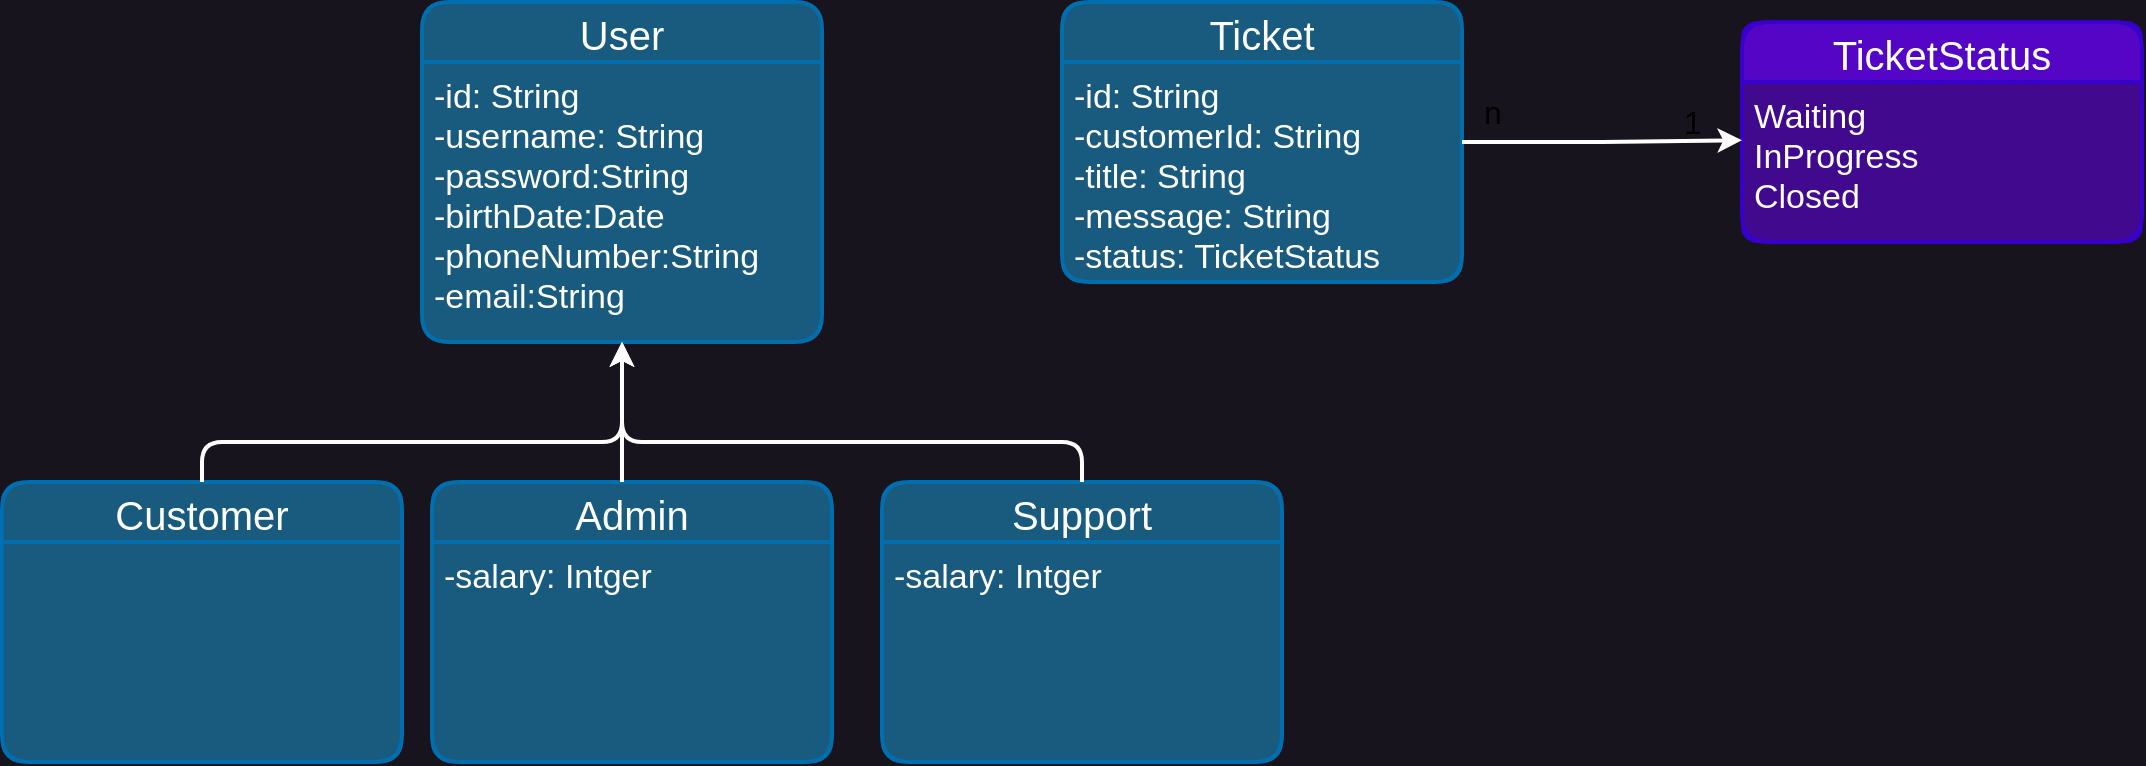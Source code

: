 <mxfile>
    <diagram id="tO_ODK_CuJMlCSiaje3W" name="Page-1">
        <mxGraphModel dx="1598" dy="2249" grid="1" gridSize="10" guides="1" tooltips="1" connect="1" arrows="1" fold="1" page="1" pageScale="1" pageWidth="850" pageHeight="1100" background="#18141d" math="0" shadow="0">
            <root>
                <mxCell id="0"/>
                <mxCell id="1" parent="0"/>
                <mxCell id="55" value="" style="group;sketch=0;strokeColor=none;fontFamily=Helvetica;fontSize=11;fontColor=default;fillColor=none;" parent="1" vertex="1" connectable="0">
                    <mxGeometry x="-530" y="-400" width="200" height="170" as="geometry"/>
                </mxCell>
                <mxCell id="56" value="" style="rounded=1;whiteSpace=wrap;html=1;sketch=0;strokeColor=#006EAF;fillColor=#1ba1e2;arcSize=7;fontColor=#ffffff;fillOpacity=50;fontFamily=Helvetica;fontSize=11;" parent="55" vertex="1">
                    <mxGeometry width="200" height="170" as="geometry"/>
                </mxCell>
                <mxCell id="57" value="User" style="swimlane;childLayout=stackLayout;horizontal=1;startSize=30;horizontalStack=0;rounded=1;fontSize=20;fontStyle=0;strokeWidth=2;resizeParent=0;resizeLast=1;shadow=0;dashed=0;align=center;fillColor=none;fontColor=#ffffff;strokeColor=#006EAF;fillOpacity=50;sketch=0;fontFamily=Helvetica;" parent="55" vertex="1">
                    <mxGeometry width="200" height="170" as="geometry"/>
                </mxCell>
                <mxCell id="58" value="-id: String&#10;-username: String&#10;-password:String&#10;-birthDate:Date&#10;-phoneNumber:String&#10;-email:String" style="align=left;strokeColor=none;fillColor=none;spacingLeft=4;fontSize=17;verticalAlign=top;resizable=0;rotatable=0;part=1;fontColor=#ffffff;fillOpacity=50;sketch=0;fontFamily=Helvetica;" parent="57" vertex="1">
                    <mxGeometry y="30" width="200" height="140" as="geometry"/>
                </mxCell>
                <mxCell id="59" value="" style="group;sketch=0;strokeColor=none;fontFamily=Helvetica;fontSize=11;fontColor=default;fillColor=none;" parent="1" vertex="1" connectable="0">
                    <mxGeometry x="-300" y="-160.0" width="200" height="140" as="geometry"/>
                </mxCell>
                <mxCell id="60" value="" style="rounded=1;whiteSpace=wrap;html=1;sketch=0;strokeColor=#006EAF;fillColor=#1ba1e2;arcSize=7;fontColor=#ffffff;fillOpacity=50;fontFamily=Helvetica;fontSize=11;" parent="59" vertex="1">
                    <mxGeometry width="200" height="140" as="geometry"/>
                </mxCell>
                <mxCell id="61" value="Support" style="swimlane;childLayout=stackLayout;horizontal=1;startSize=30;horizontalStack=0;rounded=1;fontSize=20;fontStyle=0;strokeWidth=2;resizeParent=0;resizeLast=1;shadow=0;dashed=0;align=center;fillColor=none;fontColor=#ffffff;strokeColor=#006EAF;fillOpacity=50;sketch=0;fontFamily=Helvetica;" parent="59" vertex="1">
                    <mxGeometry width="200" height="140" as="geometry"/>
                </mxCell>
                <mxCell id="62" value="-salary: Intger" style="align=left;strokeColor=none;fillColor=none;spacingLeft=4;fontSize=17;verticalAlign=top;resizable=0;rotatable=0;part=1;fontColor=#ffffff;fillOpacity=50;sketch=0;fontFamily=Helvetica;" parent="61" vertex="1">
                    <mxGeometry y="30" width="200" height="110" as="geometry"/>
                </mxCell>
                <mxCell id="63" value="" style="group;sketch=0;strokeColor=none;fontFamily=Helvetica;fontSize=11;fontColor=default;fillColor=none;" parent="1" vertex="1" connectable="0">
                    <mxGeometry x="-525" y="-160.0" width="200" height="140" as="geometry"/>
                </mxCell>
                <mxCell id="64" value="" style="rounded=1;whiteSpace=wrap;html=1;sketch=0;strokeColor=#006EAF;fillColor=#1ba1e2;arcSize=7;fontColor=#ffffff;fillOpacity=50;fontFamily=Helvetica;fontSize=11;" parent="63" vertex="1">
                    <mxGeometry width="200" height="140" as="geometry"/>
                </mxCell>
                <mxCell id="65" value="Admin" style="swimlane;childLayout=stackLayout;horizontal=1;startSize=30;horizontalStack=0;rounded=1;fontSize=20;fontStyle=0;strokeWidth=2;resizeParent=0;resizeLast=1;shadow=0;dashed=0;align=center;fillColor=none;fontColor=#ffffff;strokeColor=#006EAF;fillOpacity=50;sketch=0;fontFamily=Helvetica;" parent="63" vertex="1">
                    <mxGeometry width="200" height="140" as="geometry"/>
                </mxCell>
                <mxCell id="66" value="-salary: Intger" style="align=left;strokeColor=none;fillColor=none;spacingLeft=4;fontSize=17;verticalAlign=top;resizable=0;rotatable=0;part=1;fontColor=#ffffff;fillOpacity=50;sketch=0;fontFamily=Helvetica;" parent="65" vertex="1">
                    <mxGeometry y="30" width="200" height="110" as="geometry"/>
                </mxCell>
                <mxCell id="67" value="" style="group;sketch=0;strokeColor=none;fontFamily=Helvetica;fontSize=11;fontColor=default;fillColor=none;" parent="1" vertex="1" connectable="0">
                    <mxGeometry x="-740" y="-160.0" width="200" height="140" as="geometry"/>
                </mxCell>
                <mxCell id="68" value="" style="rounded=1;whiteSpace=wrap;html=1;sketch=0;strokeColor=#006EAF;fillColor=#1ba1e2;arcSize=7;fontColor=#ffffff;fillOpacity=50;fontFamily=Helvetica;fontSize=11;" parent="67" vertex="1">
                    <mxGeometry width="200" height="140" as="geometry"/>
                </mxCell>
                <mxCell id="69" value="Customer" style="swimlane;childLayout=stackLayout;horizontal=1;startSize=30;horizontalStack=0;rounded=1;fontSize=20;fontStyle=0;strokeWidth=2;resizeParent=0;resizeLast=1;shadow=0;dashed=0;align=center;fillColor=none;fontColor=#ffffff;strokeColor=#006EAF;fillOpacity=50;sketch=0;fontFamily=Helvetica;" parent="67" vertex="1">
                    <mxGeometry width="200" height="140" as="geometry"/>
                </mxCell>
                <mxCell id="83" value="" style="group" parent="1" vertex="1" connectable="0">
                    <mxGeometry x="-210" y="-400" width="540" height="140" as="geometry"/>
                </mxCell>
                <mxCell id="46" value="" style="group" parent="83" vertex="1" connectable="0">
                    <mxGeometry width="200" height="140" as="geometry"/>
                </mxCell>
                <mxCell id="45" value="" style="rounded=1;whiteSpace=wrap;html=1;sketch=0;strokeColor=#006EAF;fillColor=#1ba1e2;arcSize=7;fontColor=#ffffff;fillOpacity=50;" parent="46" vertex="1">
                    <mxGeometry width="200" height="140" as="geometry"/>
                </mxCell>
                <mxCell id="27" value="Ticket" style="swimlane;childLayout=stackLayout;horizontal=1;startSize=30;horizontalStack=0;rounded=1;fontSize=20;fontStyle=0;strokeWidth=2;resizeParent=0;resizeLast=1;shadow=0;dashed=0;align=center;fillColor=none;fontColor=#ffffff;strokeColor=#006EAF;fillOpacity=50;" parent="46" vertex="1">
                    <mxGeometry width="200" height="140" as="geometry"/>
                </mxCell>
                <mxCell id="28" value="-id: String&#10;-customerId: String&#10;-title: String&#10;-message: String&#10;-status: TicketStatus" style="align=left;strokeColor=none;fillColor=none;spacingLeft=4;fontSize=17;verticalAlign=top;resizable=0;rotatable=0;part=1;fontColor=#ffffff;fillOpacity=50;" parent="27" vertex="1">
                    <mxGeometry y="30" width="200" height="110" as="geometry"/>
                </mxCell>
                <mxCell id="51" value="" style="group" parent="83" vertex="1" connectable="0">
                    <mxGeometry x="340" y="10" width="200" height="110" as="geometry"/>
                </mxCell>
                <mxCell id="48" value="" style="rounded=1;whiteSpace=wrap;html=1;sketch=0;strokeColor=#3700CC;fillColor=#6a00ff;arcSize=7;fontColor=#ffffff;fillOpacity=50;" parent="51" vertex="1">
                    <mxGeometry width="200" height="110" as="geometry"/>
                </mxCell>
                <mxCell id="49" value="TicketStatus" style="swimlane;childLayout=stackLayout;horizontal=1;startSize=30;horizontalStack=0;rounded=1;fontSize=20;fontStyle=0;strokeWidth=2;resizeParent=0;resizeLast=1;shadow=0;dashed=0;align=center;fillColor=#6a00ff;fontColor=#ffffff;strokeColor=#3700CC;fillOpacity=50;" parent="51" vertex="1">
                    <mxGeometry width="200" height="110" as="geometry"/>
                </mxCell>
                <mxCell id="50" value="Waiting&#10;InProgress&#10;Closed" style="align=left;strokeColor=none;fillColor=none;spacingLeft=4;fontSize=17;verticalAlign=top;resizable=0;rotatable=0;part=1;fontColor=#ffffff;fillOpacity=50;" parent="49" vertex="1">
                    <mxGeometry y="30" width="200" height="80" as="geometry"/>
                </mxCell>
                <mxCell id="52" style="edgeStyle=orthogonalEdgeStyle;html=1;entryX=0;entryY=0.364;entryDx=0;entryDy=0;entryPerimeter=0;strokeColor=#FFFFFF;strokeWidth=2;" parent="83" source="27" target="50" edge="1">
                    <mxGeometry relative="1" as="geometry"/>
                </mxCell>
                <mxCell id="53" value="&lt;font style=&quot;font-size: 16px;&quot;&gt;n&lt;/font&gt;" style="text;html=1;align=center;verticalAlign=middle;resizable=0;points=[];autosize=1;strokeColor=none;fillColor=none;fontSize=11;fontFamily=Helvetica;fontColor=default;" parent="83" vertex="1">
                    <mxGeometry x="200" y="40" width="30" height="30" as="geometry"/>
                </mxCell>
                <mxCell id="54" value="&lt;font style=&quot;font-size: 16px;&quot;&gt;1&lt;/font&gt;" style="text;html=1;align=center;verticalAlign=middle;resizable=0;points=[];autosize=1;strokeColor=none;fillColor=none;fontSize=11;fontFamily=Helvetica;fontColor=default;" parent="83" vertex="1">
                    <mxGeometry x="300" y="45" width="30" height="30" as="geometry"/>
                </mxCell>
                <mxCell id="86" style="edgeStyle=orthogonalEdgeStyle;shape=connector;rounded=1;html=1;entryX=0.5;entryY=1;entryDx=0;entryDy=0;labelBackgroundColor=default;strokeColor=#FFFFFF;strokeWidth=2;fontFamily=Helvetica;fontSize=16;fontColor=default;endArrow=classic;" parent="1" source="61" target="58" edge="1">
                    <mxGeometry relative="1" as="geometry">
                        <Array as="points">
                            <mxPoint x="-200" y="-180"/>
                            <mxPoint x="-430" y="-180"/>
                        </Array>
                    </mxGeometry>
                </mxCell>
                <mxCell id="87" style="edgeStyle=orthogonalEdgeStyle;shape=connector;rounded=1;html=1;entryX=0.5;entryY=1;entryDx=0;entryDy=0;labelBackgroundColor=default;strokeColor=#FFFFFF;strokeWidth=2;fontFamily=Helvetica;fontSize=16;fontColor=default;endArrow=classic;" parent="1" source="65" target="58" edge="1">
                    <mxGeometry relative="1" as="geometry">
                        <Array as="points">
                            <mxPoint x="-430" y="-180"/>
                            <mxPoint x="-430" y="-180"/>
                        </Array>
                    </mxGeometry>
                </mxCell>
                <mxCell id="88" style="edgeStyle=orthogonalEdgeStyle;shape=connector;rounded=1;html=1;labelBackgroundColor=default;strokeColor=#FFFFFF;strokeWidth=2;fontFamily=Helvetica;fontSize=16;fontColor=default;endArrow=classic;" parent="1" source="69" edge="1">
                    <mxGeometry relative="1" as="geometry">
                        <mxPoint x="-430" y="-230" as="targetPoint"/>
                        <Array as="points">
                            <mxPoint x="-640" y="-180"/>
                            <mxPoint x="-430" y="-180"/>
                        </Array>
                    </mxGeometry>
                </mxCell>
            </root>
        </mxGraphModel>
    </diagram>
</mxfile>